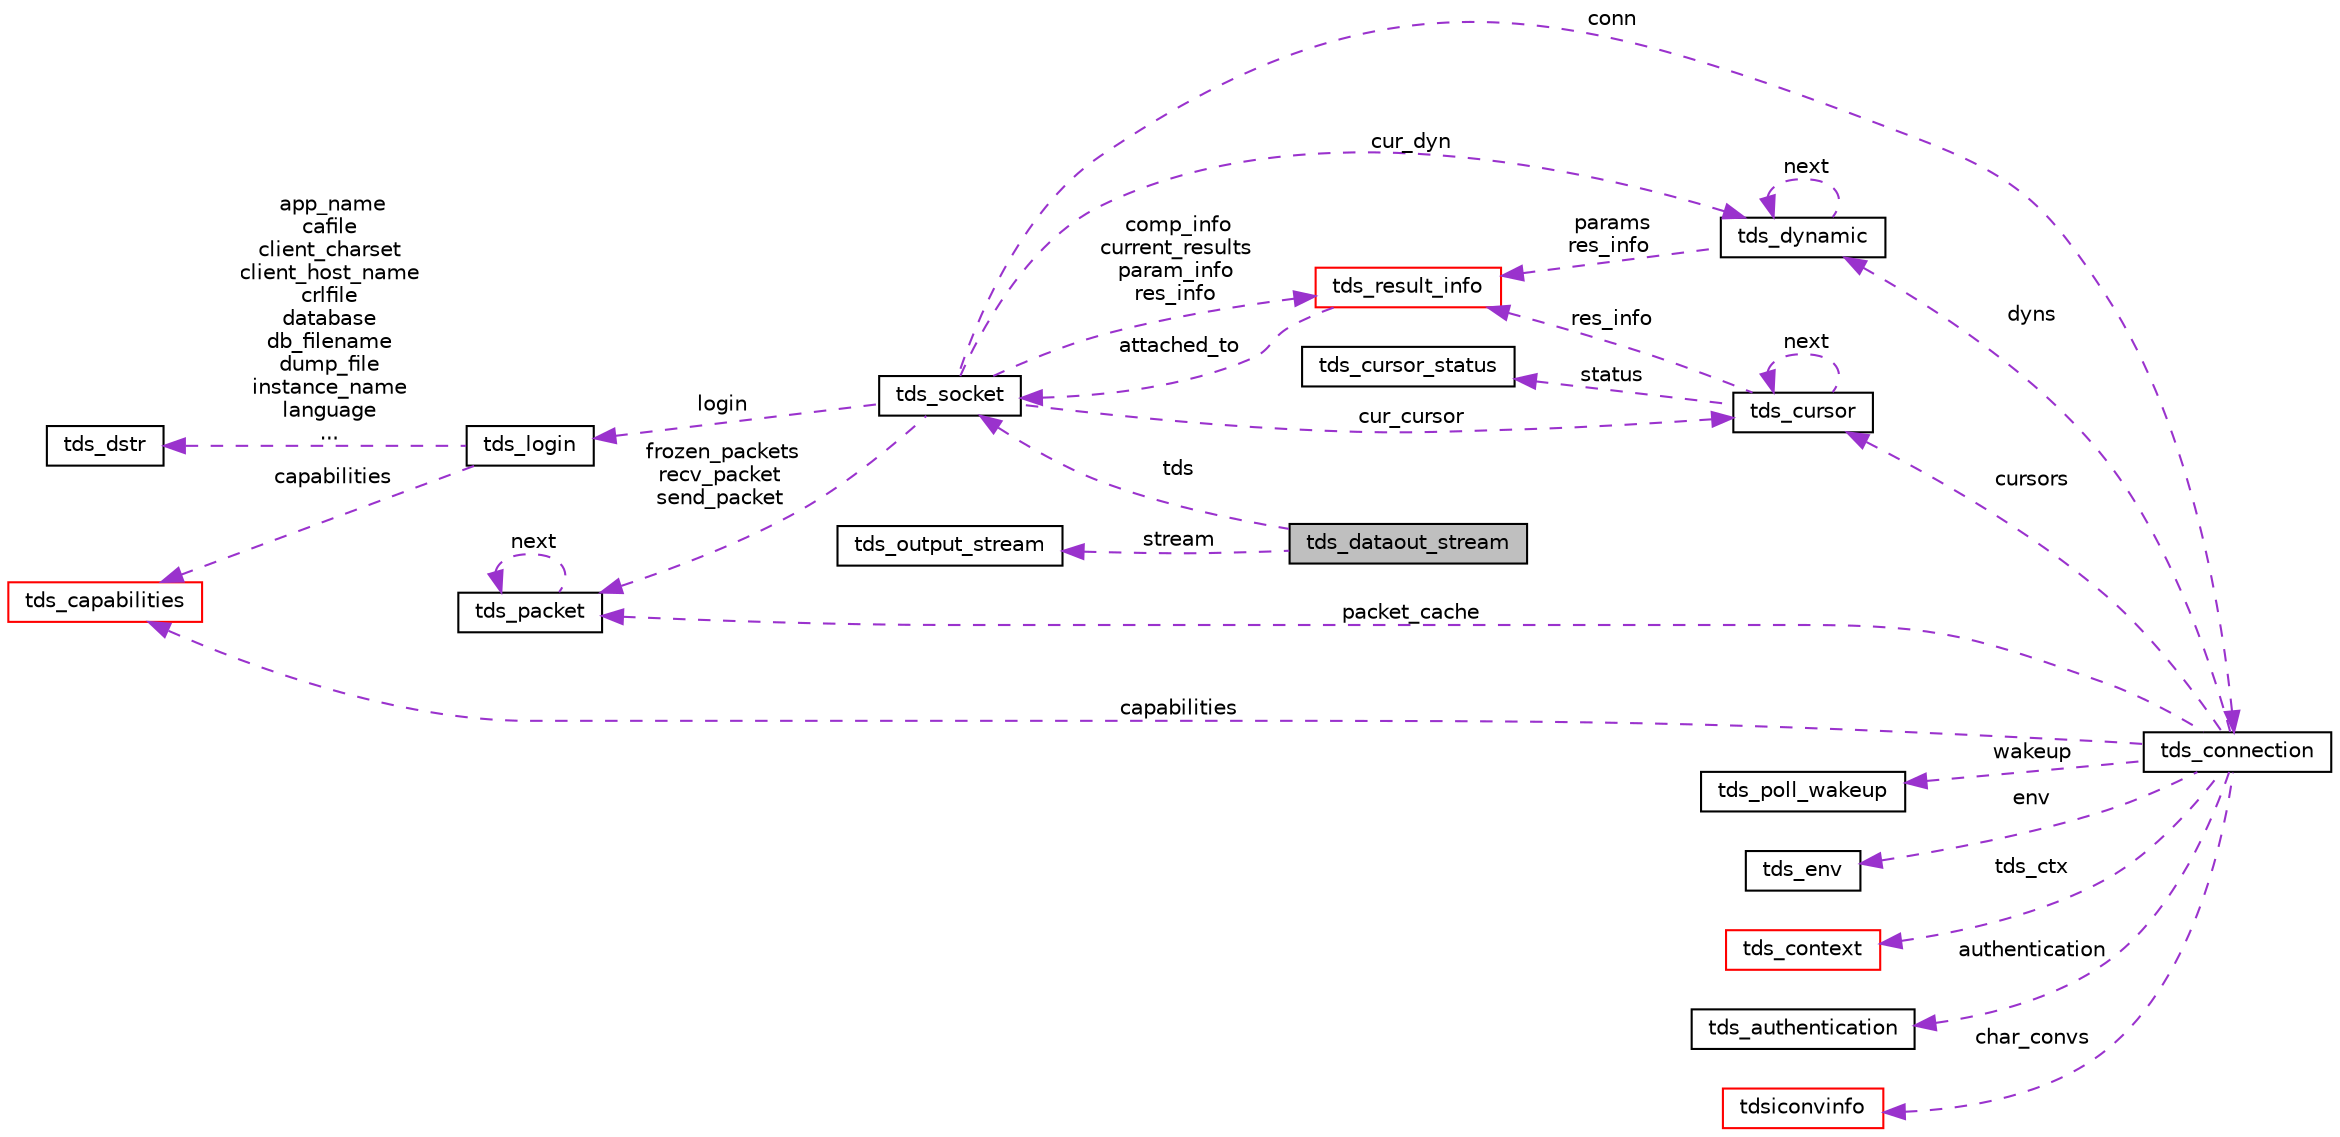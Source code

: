 digraph "tds_dataout_stream"
{
 // LATEX_PDF_SIZE
  edge [fontname="Helvetica",fontsize="10",labelfontname="Helvetica",labelfontsize="10"];
  node [fontname="Helvetica",fontsize="10",shape=record];
  rankdir="LR";
  Node1 [label="tds_dataout_stream",height=0.2,width=0.4,color="black", fillcolor="grey75", style="filled", fontcolor="black",tooltip="output stream to write data to tds protocol"];
  Node2 -> Node1 [dir="back",color="darkorchid3",fontsize="10",style="dashed",label=" tds" ,fontname="Helvetica"];
  Node2 [label="tds_socket",height=0.2,width=0.4,color="black", fillcolor="white", style="filled",URL="$a01235.html",tooltip="Information for a server connection."];
  Node3 -> Node2 [dir="back",color="darkorchid3",fontsize="10",style="dashed",label=" login" ,fontname="Helvetica"];
  Node3 [label="tds_login",height=0.2,width=0.4,color="black", fillcolor="white", style="filled",URL="$a01143.html",tooltip=" "];
  Node4 -> Node3 [dir="back",color="darkorchid3",fontsize="10",style="dashed",label=" capabilities" ,fontname="Helvetica"];
  Node4 [label="tds_capabilities",height=0.2,width=0.4,color="red", fillcolor="white", style="filled",URL="$a01139.html",tooltip=" "];
  Node6 -> Node3 [dir="back",color="darkorchid3",fontsize="10",style="dashed",label=" app_name\ncafile\nclient_charset\nclient_host_name\ncrlfile\ndatabase\ndb_filename\ndump_file\ninstance_name\nlanguage\n..." ,fontname="Helvetica"];
  Node6 [label="tds_dstr",height=0.2,width=0.4,color="black", fillcolor="white", style="filled",URL="$a01283.html",tooltip="Structure to hold a string."];
  Node7 -> Node2 [dir="back",color="darkorchid3",fontsize="10",style="dashed",label=" frozen_packets\nrecv_packet\nsend_packet" ,fontname="Helvetica"];
  Node7 [label="tds_packet",height=0.2,width=0.4,color="black", fillcolor="white", style="filled",URL="$a01223.html",tooltip=" "];
  Node7 -> Node7 [dir="back",color="darkorchid3",fontsize="10",style="dashed",label=" next" ,fontname="Helvetica"];
  Node8 -> Node2 [dir="back",color="darkorchid3",fontsize="10",style="dashed",label=" cur_dyn" ,fontname="Helvetica"];
  Node8 [label="tds_dynamic",height=0.2,width=0.4,color="black", fillcolor="white", style="filled",URL="$a01207.html",tooltip="Holds information for a dynamic (also called prepared) query."];
  Node8 -> Node8 [dir="back",color="darkorchid3",fontsize="10",style="dashed",label=" next" ,fontname="Helvetica"];
  Node9 -> Node8 [dir="back",color="darkorchid3",fontsize="10",style="dashed",label=" params\nres_info" ,fontname="Helvetica"];
  Node9 [label="tds_result_info",height=0.2,width=0.4,color="red", fillcolor="white", style="filled",URL="$a01183.html",tooltip="Hold information for any results."];
  Node2 -> Node9 [dir="back",color="darkorchid3",fontsize="10",style="dashed",label=" attached_to" ,fontname="Helvetica"];
  Node9 -> Node2 [dir="back",color="darkorchid3",fontsize="10",style="dashed",label=" comp_info\ncurrent_results\nparam_info\nres_info" ,fontname="Helvetica"];
  Node17 -> Node2 [dir="back",color="darkorchid3",fontsize="10",style="dashed",label=" cur_cursor" ,fontname="Helvetica"];
  Node17 [label="tds_cursor",height=0.2,width=0.4,color="black", fillcolor="white", style="filled",URL="$a01199.html",tooltip="Holds informations about a cursor."];
  Node18 -> Node17 [dir="back",color="darkorchid3",fontsize="10",style="dashed",label=" status" ,fontname="Helvetica"];
  Node18 [label="tds_cursor_status",height=0.2,width=0.4,color="black", fillcolor="white", style="filled",URL="$a01195.html",tooltip=" "];
  Node9 -> Node17 [dir="back",color="darkorchid3",fontsize="10",style="dashed",label=" res_info" ,fontname="Helvetica"];
  Node17 -> Node17 [dir="back",color="darkorchid3",fontsize="10",style="dashed",label=" next" ,fontname="Helvetica"];
  Node19 -> Node2 [dir="back",color="darkorchid3",fontsize="10",style="dashed",label=" conn" ,fontname="Helvetica"];
  Node19 [label="tds_connection",height=0.2,width=0.4,color="black", fillcolor="white", style="filled",URL="$a01231.html",tooltip=" "];
  Node4 -> Node19 [dir="back",color="darkorchid3",fontsize="10",style="dashed",label=" capabilities" ,fontname="Helvetica"];
  Node20 -> Node19 [dir="back",color="darkorchid3",fontsize="10",style="dashed",label=" wakeup" ,fontname="Helvetica"];
  Node20 [label="tds_poll_wakeup",height=0.2,width=0.4,color="black", fillcolor="white", style="filled",URL="$a01227.html",tooltip=" "];
  Node21 -> Node19 [dir="back",color="darkorchid3",fontsize="10",style="dashed",label=" env" ,fontname="Helvetica"];
  Node21 [label="tds_env",height=0.2,width=0.4,color="black", fillcolor="white", style="filled",URL="$a01203.html",tooltip="Current environment as reported by the server."];
  Node22 -> Node19 [dir="back",color="darkorchid3",fontsize="10",style="dashed",label=" tds_ctx" ,fontname="Helvetica"];
  Node22 [label="tds_context",height=0.2,width=0.4,color="red", fillcolor="white", style="filled",URL="$a01215.html",tooltip=" "];
  Node24 -> Node19 [dir="back",color="darkorchid3",fontsize="10",style="dashed",label=" authentication" ,fontname="Helvetica"];
  Node24 [label="tds_authentication",height=0.2,width=0.4,color="black", fillcolor="white", style="filled",URL="$a01219.html",tooltip=" "];
  Node7 -> Node19 [dir="back",color="darkorchid3",fontsize="10",style="dashed",label=" packet_cache" ,fontname="Helvetica"];
  Node8 -> Node19 [dir="back",color="darkorchid3",fontsize="10",style="dashed",label=" dyns" ,fontname="Helvetica"];
  Node11 -> Node19 [dir="back",color="darkorchid3",fontsize="10",style="dashed",label=" char_convs" ,fontname="Helvetica"];
  Node11 [label="tdsiconvinfo",height=0.2,width=0.4,color="red", fillcolor="white", style="filled",URL="$a00983.html",tooltip=" "];
  Node17 -> Node19 [dir="back",color="darkorchid3",fontsize="10",style="dashed",label=" cursors" ,fontname="Helvetica"];
  Node25 -> Node1 [dir="back",color="darkorchid3",fontsize="10",style="dashed",label=" stream" ,fontname="Helvetica"];
  Node25 [label="tds_output_stream",height=0.2,width=0.4,color="black", fillcolor="white", style="filled",URL="$a01091.html",tooltip="define a stream of data used for output"];
}
